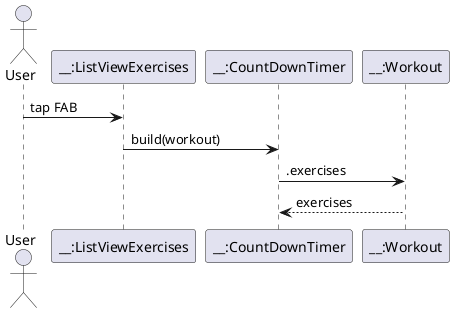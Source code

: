 @startuml

actor "User" as user
participant "__:ListViewExercises" as view1
participant "__:CountDownTimer" as ctd
participant "__:Workout" as wo

user->view1:tap FAB
view1->ctd:build(workout)
ctd->wo:.exercises
ctd<--wo:exercises
@enduml
